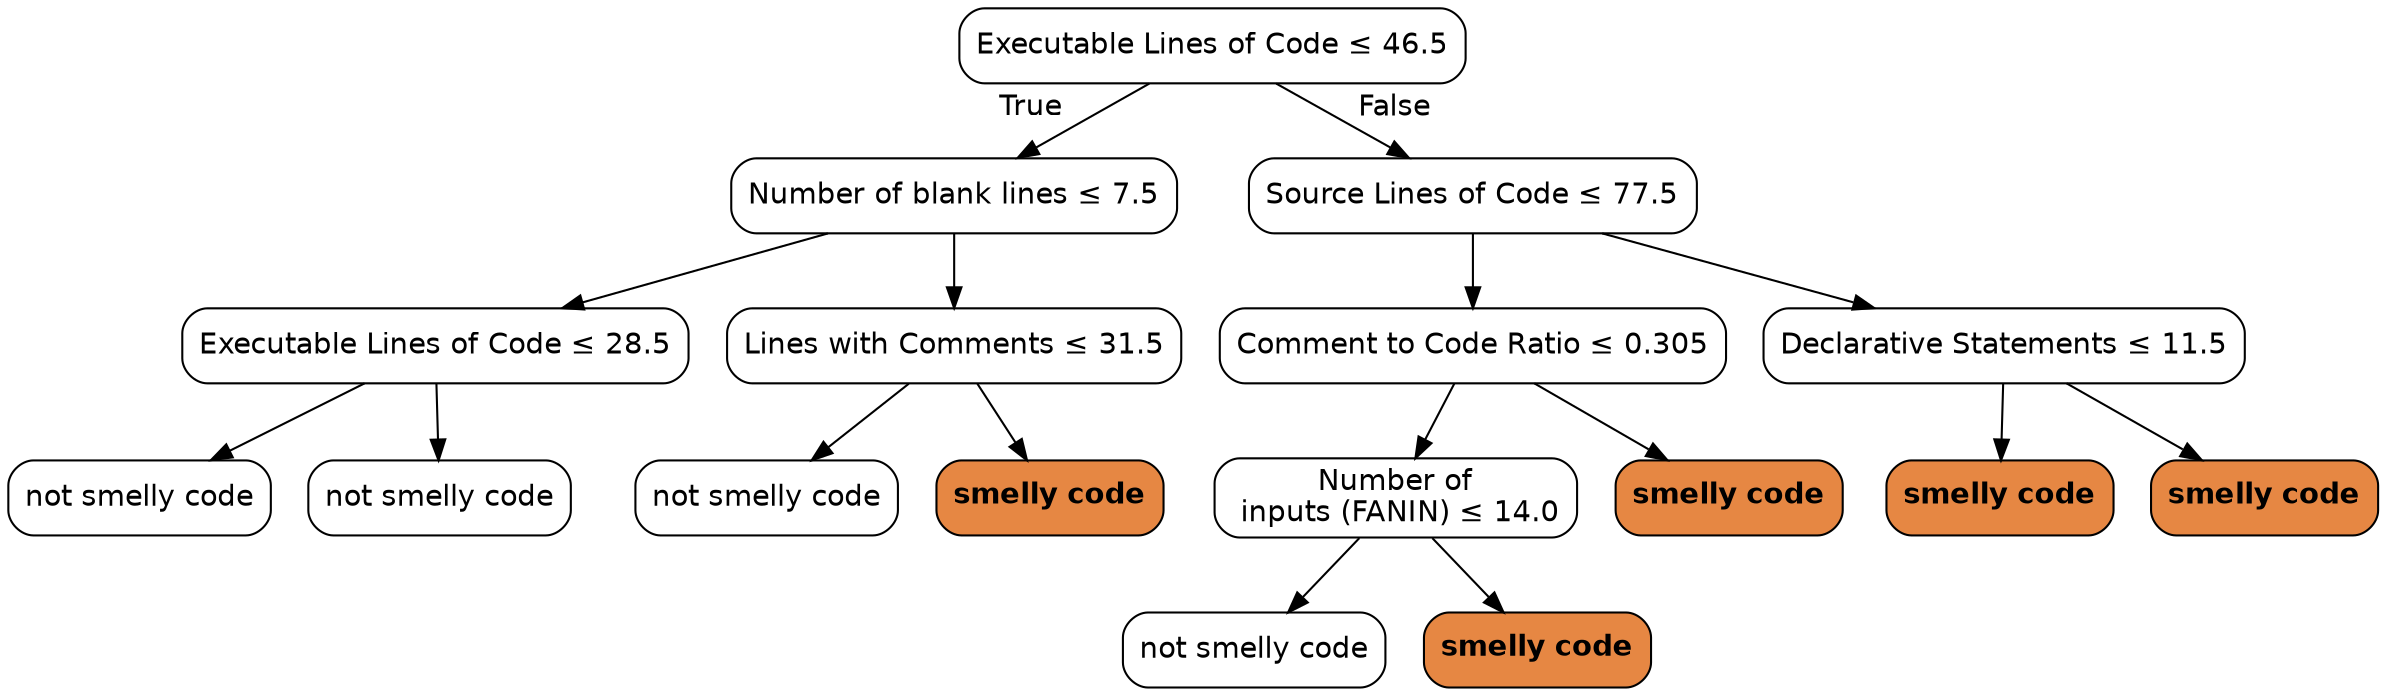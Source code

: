 digraph Tree {
node [color="black", fontname=helvetica, shape=box,  style="filled, rounded", fillcolor="#FFFFFF"];
edge [fontname=helvetica];
0 [label=<Executable Lines of Code &le; 46.5>];
1 [label=<Number of blank lines &le; 7.5>];
0 -> 1  [headlabel="True", labelangle=45, labeldistance="2.5"];
3 [label=<Executable Lines of Code &le; 28.5>];
1 -> 3;
7 [label=<not smelly code>];
3 -> 7;
8 [label=<not smelly code>];
3 -> 8;
4 [label=<Lines with Comments &le; 31.5>];
1 -> 4;
11 [label=<not smelly code>];
4 -> 11;
12 [label=<<b>smelly code</b>>, fillcolor="#e68743"];
4 -> 12;
2 [label=<Source Lines of Code &le; 77.5>];
0 -> 2  [headlabel="False", labelangle="-45", labeldistance="2.5"];
5 [label=<Comment to Code Ratio &le; 0.305>];
2 -> 5;
9 [label=<Number of<br/> inputs (FANIN) &le; 14.0>];
5 -> 9;
15 [label=<not smelly code>];
9 -> 15;
16 [label=<<b>smelly code</b>>, fillcolor="#e68743"];
9 -> 16;
10 [label=<<b>smelly code</b>>, fillcolor="#e68743"];
5 -> 10;
6 [label=<Declarative Statements &le; 11.5>];
2 -> 6;
13 [label=<<b>smelly code</b>>, fillcolor="#e68743"];
6 -> 13;
14 [label=<<b>smelly code</b>>, fillcolor="#e68743"];
6 -> 14;
}

